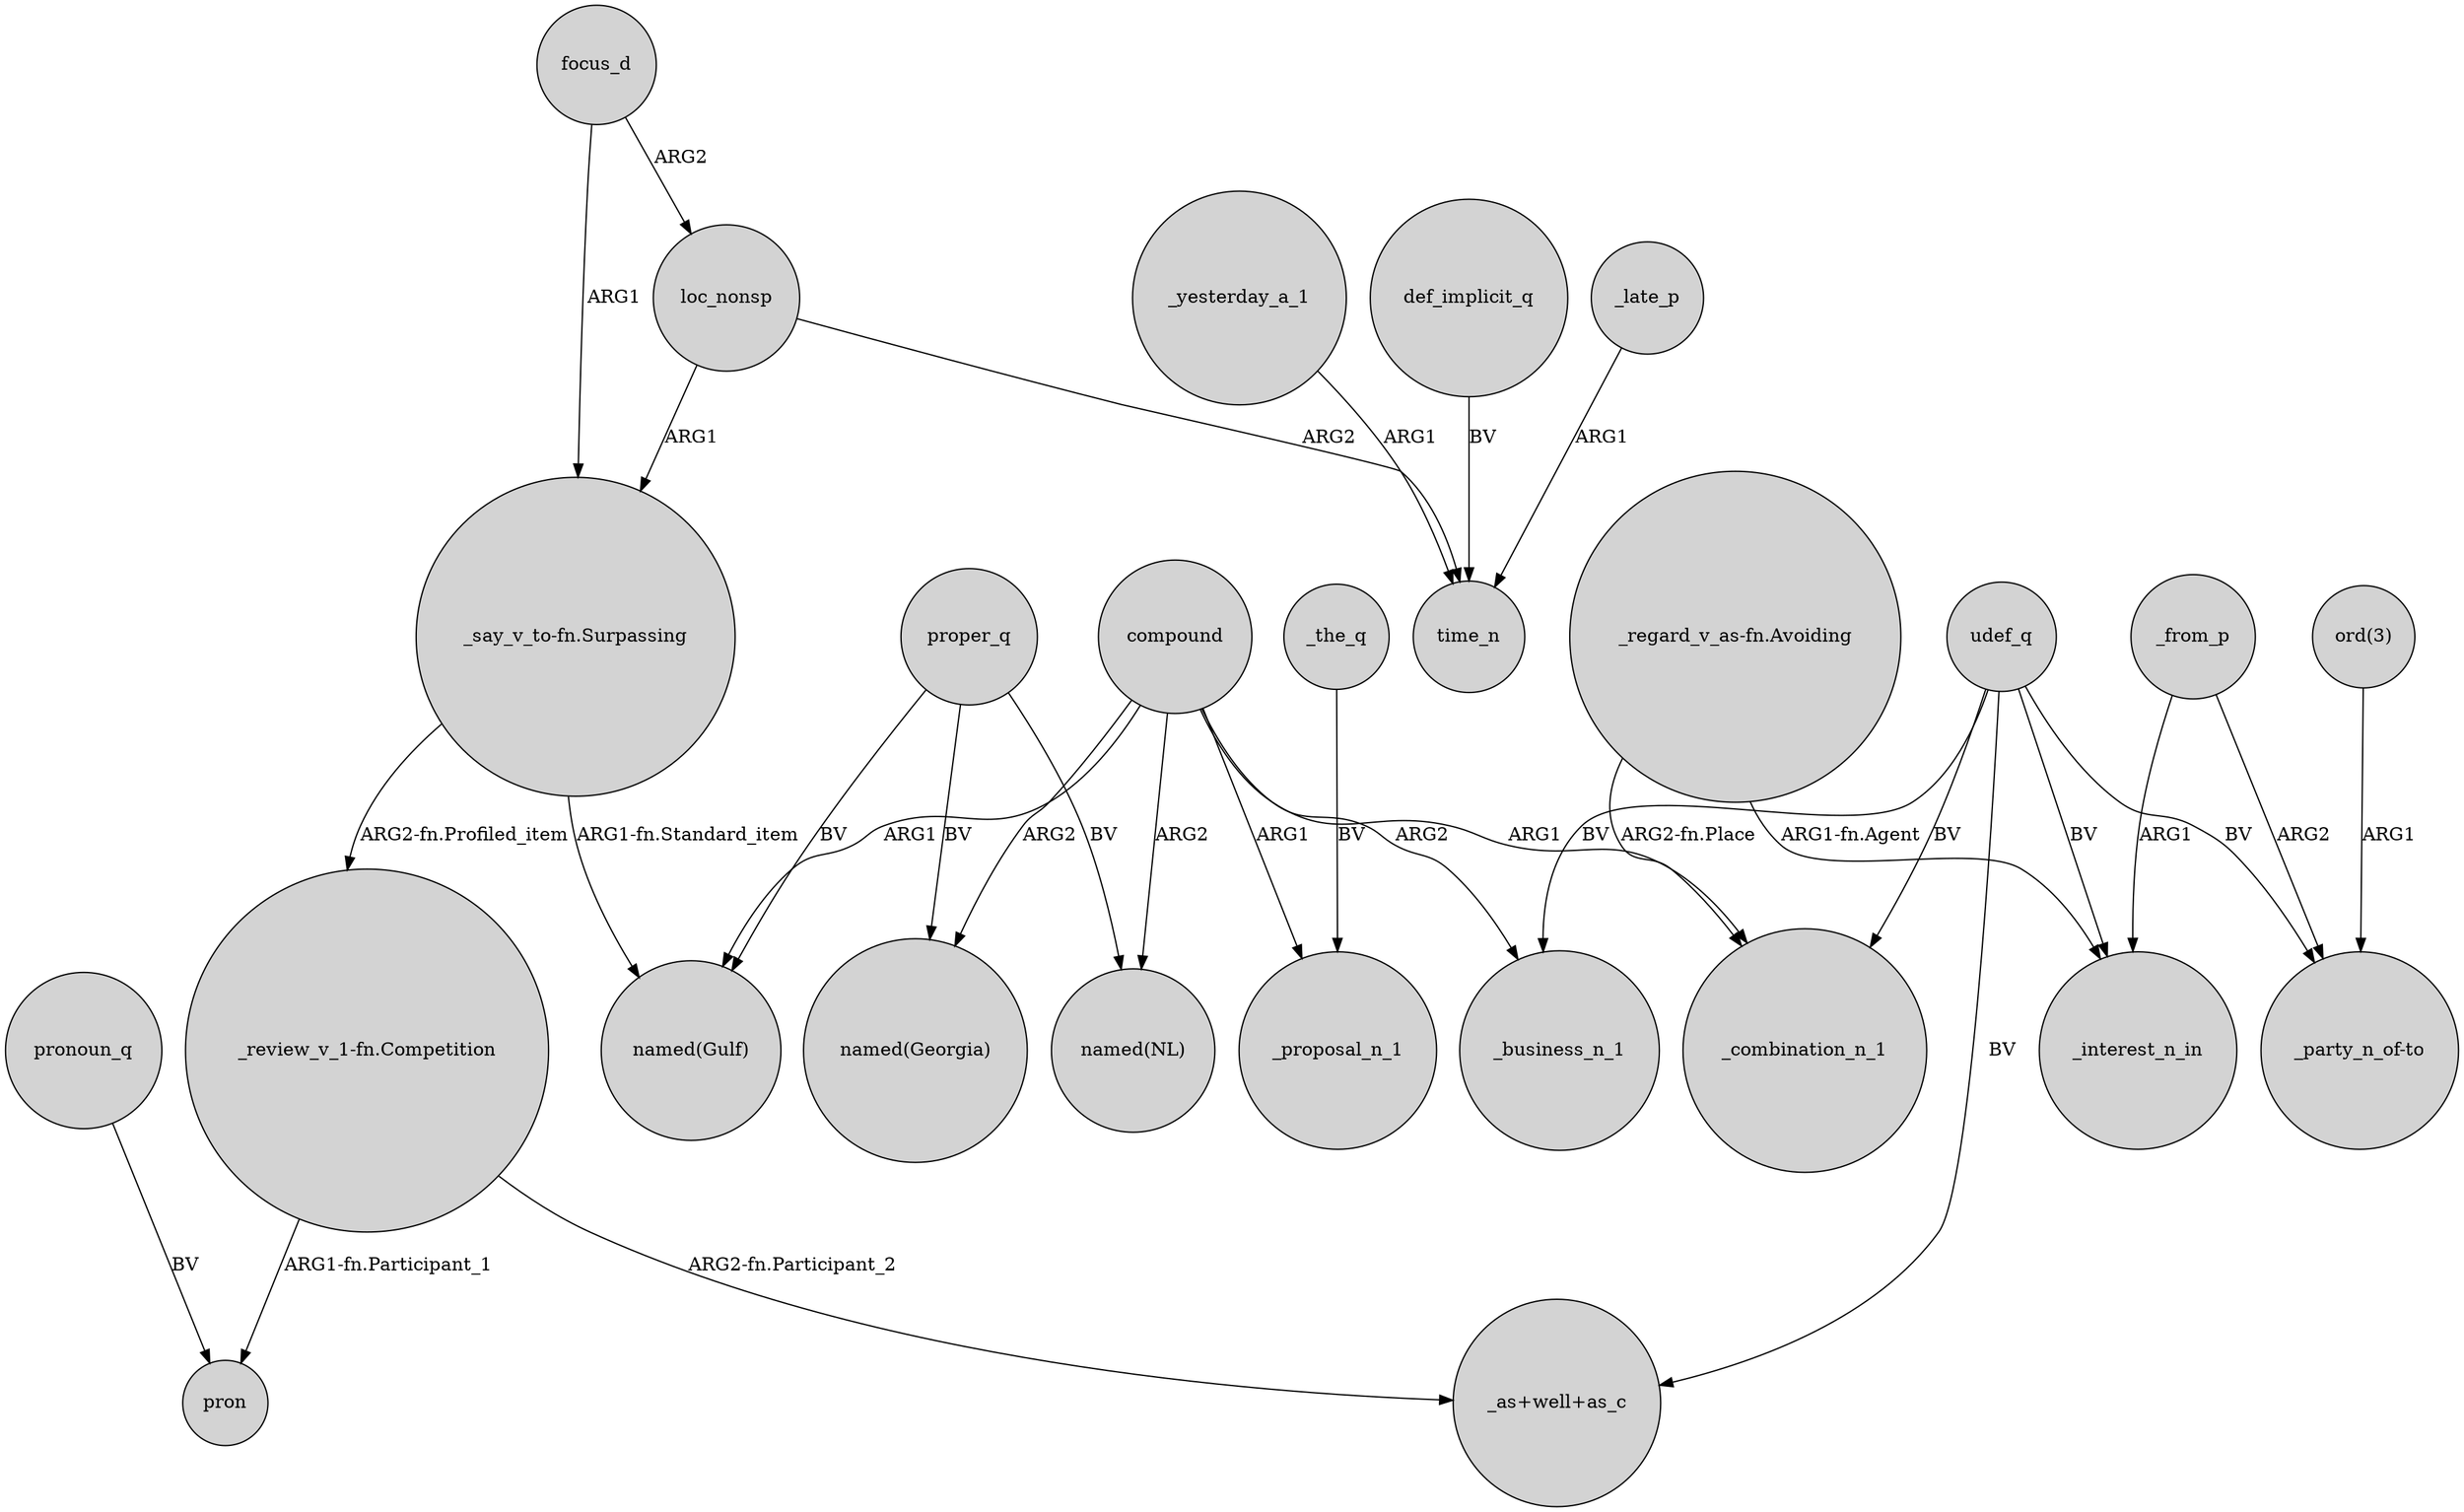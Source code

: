 digraph {
	node [shape=circle style=filled]
	"_review_v_1-fn.Competition" -> pron [label="ARG1-fn.Participant_1"]
	udef_q -> _combination_n_1 [label=BV]
	compound -> "named(Georgia)" [label=ARG2]
	focus_d -> "_say_v_to-fn.Surpassing" [label=ARG1]
	udef_q -> "_as+well+as_c" [label=BV]
	_yesterday_a_1 -> time_n [label=ARG1]
	compound -> _combination_n_1 [label=ARG1]
	"_regard_v_as-fn.Avoiding" -> _combination_n_1 [label="ARG2-fn.Place"]
	udef_q -> "_party_n_of-to" [label=BV]
	"_regard_v_as-fn.Avoiding" -> _interest_n_in [label="ARG1-fn.Agent"]
	loc_nonsp -> time_n [label=ARG2]
	def_implicit_q -> time_n [label=BV]
	_the_q -> _proposal_n_1 [label=BV]
	_late_p -> time_n [label=ARG1]
	compound -> _business_n_1 [label=ARG2]
	proper_q -> "named(Gulf)" [label=BV]
	"_say_v_to-fn.Surpassing" -> "named(Gulf)" [label="ARG1-fn.Standard_item"]
	compound -> "named(NL)" [label=ARG2]
	_from_p -> _interest_n_in [label=ARG1]
	loc_nonsp -> "_say_v_to-fn.Surpassing" [label=ARG1]
	"ord(3)" -> "_party_n_of-to" [label=ARG1]
	compound -> "named(Gulf)" [label=ARG1]
	compound -> _proposal_n_1 [label=ARG1]
	pronoun_q -> pron [label=BV]
	proper_q -> "named(NL)" [label=BV]
	focus_d -> loc_nonsp [label=ARG2]
	_from_p -> "_party_n_of-to" [label=ARG2]
	"_review_v_1-fn.Competition" -> "_as+well+as_c" [label="ARG2-fn.Participant_2"]
	udef_q -> _business_n_1 [label=BV]
	proper_q -> "named(Georgia)" [label=BV]
	"_say_v_to-fn.Surpassing" -> "_review_v_1-fn.Competition" [label="ARG2-fn.Profiled_item"]
	udef_q -> _interest_n_in [label=BV]
}
